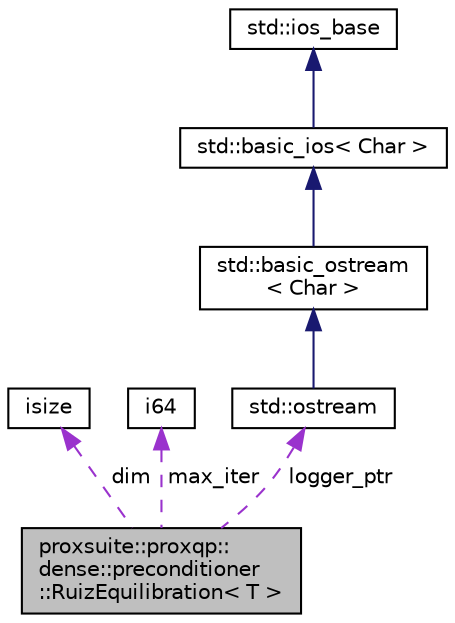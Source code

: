 digraph "proxsuite::proxqp::dense::preconditioner::RuizEquilibration&lt; T &gt;"
{
 // LATEX_PDF_SIZE
  bgcolor="transparent";
  edge [fontname="Helvetica",fontsize="10",labelfontname="Helvetica",labelfontsize="10"];
  node [fontname="Helvetica",fontsize="10",shape=record];
  Node1 [label="proxsuite::proxqp::\ldense::preconditioner\l::RuizEquilibration\< T \>",height=0.2,width=0.4,color="black", fillcolor="grey75", style="filled", fontcolor="black",tooltip=" "];
  Node2 -> Node1 [dir="back",color="darkorchid3",fontsize="10",style="dashed",label=" dim" ,fontname="Helvetica"];
  Node2 [label="isize",height=0.2,width=0.4,color="black",tooltip=" "];
  Node3 -> Node1 [dir="back",color="darkorchid3",fontsize="10",style="dashed",label=" max_iter" ,fontname="Helvetica"];
  Node3 [label="i64",height=0.2,width=0.4,color="black",tooltip=" "];
  Node4 -> Node1 [dir="back",color="darkorchid3",fontsize="10",style="dashed",label=" logger_ptr" ,fontname="Helvetica"];
  Node4 [label="std::ostream",height=0.2,width=0.4,color="black",tooltip=" "];
  Node5 -> Node4 [dir="back",color="midnightblue",fontsize="10",style="solid",fontname="Helvetica"];
  Node5 [label="std::basic_ostream\l\< Char \>",height=0.2,width=0.4,color="black",tooltip=" "];
  Node6 -> Node5 [dir="back",color="midnightblue",fontsize="10",style="solid",fontname="Helvetica"];
  Node6 [label="std::basic_ios\< Char \>",height=0.2,width=0.4,color="black",tooltip=" "];
  Node7 -> Node6 [dir="back",color="midnightblue",fontsize="10",style="solid",fontname="Helvetica"];
  Node7 [label="std::ios_base",height=0.2,width=0.4,color="black",tooltip=" "];
}
